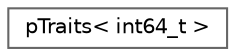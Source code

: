digraph "Graphical Class Hierarchy"
{
 // LATEX_PDF_SIZE
  bgcolor="transparent";
  edge [fontname=Helvetica,fontsize=10,labelfontname=Helvetica,labelfontsize=10];
  node [fontname=Helvetica,fontsize=10,shape=box,height=0.2,width=0.4];
  rankdir="LR";
  Node0 [id="Node000000",label="pTraits\< int64_t \>",height=0.2,width=0.4,color="grey40", fillcolor="white", style="filled",URL="$classFoam_1_1pTraits_3_01int64__t_01_4.html",tooltip=" "];
}
